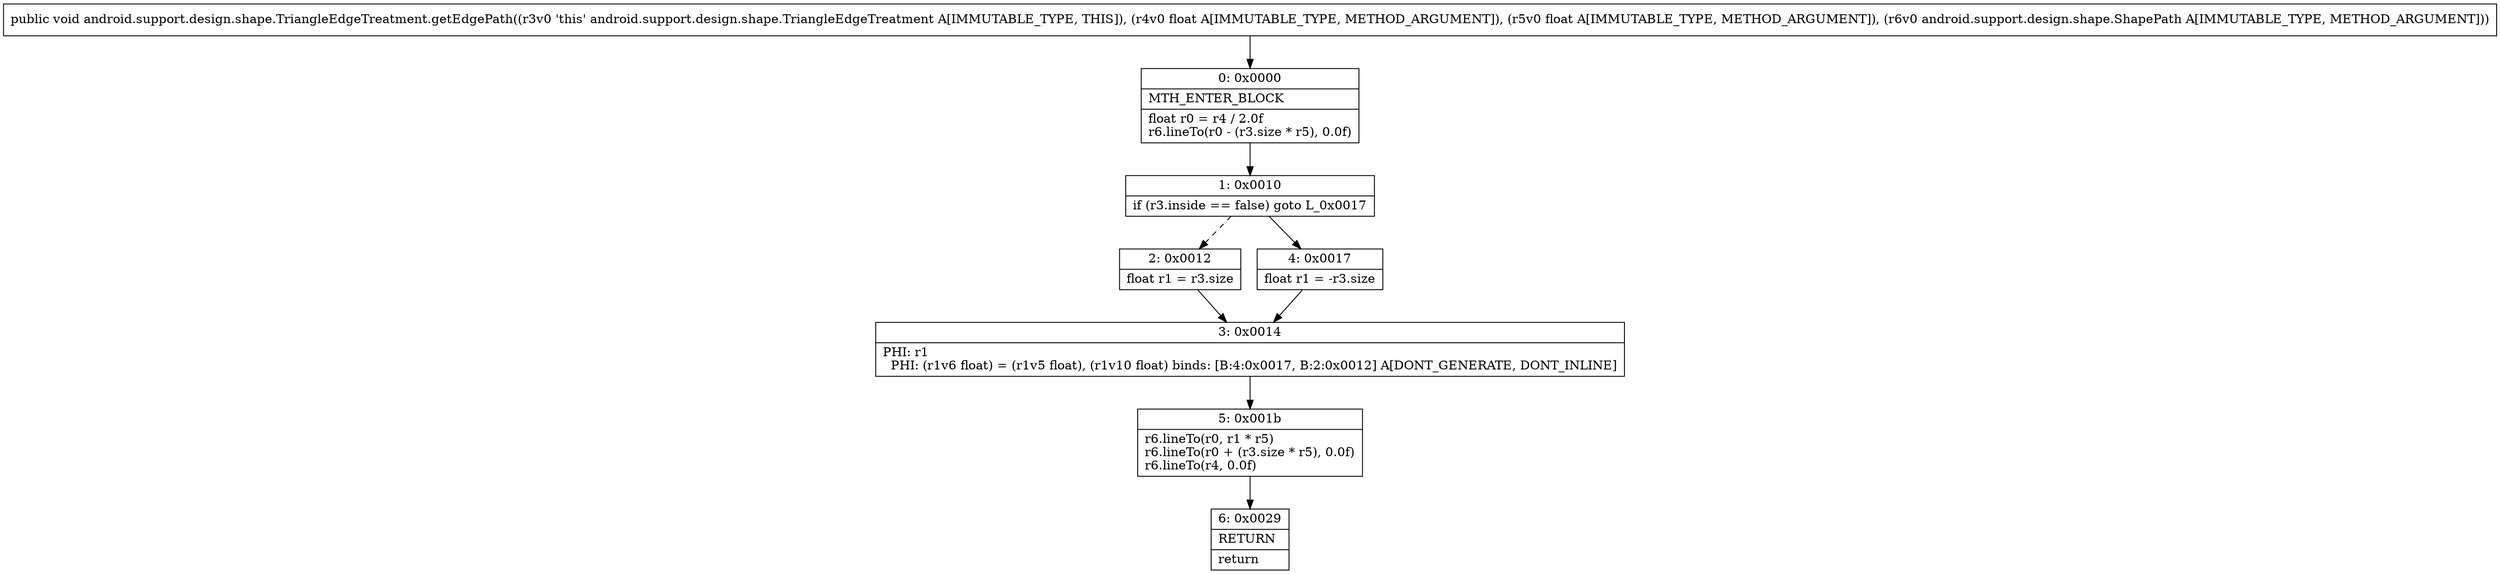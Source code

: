 digraph "CFG forandroid.support.design.shape.TriangleEdgeTreatment.getEdgePath(FFLandroid\/support\/design\/shape\/ShapePath;)V" {
Node_0 [shape=record,label="{0\:\ 0x0000|MTH_ENTER_BLOCK\l|float r0 = r4 \/ 2.0f\lr6.lineTo(r0 \- (r3.size * r5), 0.0f)\l}"];
Node_1 [shape=record,label="{1\:\ 0x0010|if (r3.inside == false) goto L_0x0017\l}"];
Node_2 [shape=record,label="{2\:\ 0x0012|float r1 = r3.size\l}"];
Node_3 [shape=record,label="{3\:\ 0x0014|PHI: r1 \l  PHI: (r1v6 float) = (r1v5 float), (r1v10 float) binds: [B:4:0x0017, B:2:0x0012] A[DONT_GENERATE, DONT_INLINE]\l}"];
Node_4 [shape=record,label="{4\:\ 0x0017|float r1 = \-r3.size\l}"];
Node_5 [shape=record,label="{5\:\ 0x001b|r6.lineTo(r0, r1 * r5)\lr6.lineTo(r0 + (r3.size * r5), 0.0f)\lr6.lineTo(r4, 0.0f)\l}"];
Node_6 [shape=record,label="{6\:\ 0x0029|RETURN\l|return\l}"];
MethodNode[shape=record,label="{public void android.support.design.shape.TriangleEdgeTreatment.getEdgePath((r3v0 'this' android.support.design.shape.TriangleEdgeTreatment A[IMMUTABLE_TYPE, THIS]), (r4v0 float A[IMMUTABLE_TYPE, METHOD_ARGUMENT]), (r5v0 float A[IMMUTABLE_TYPE, METHOD_ARGUMENT]), (r6v0 android.support.design.shape.ShapePath A[IMMUTABLE_TYPE, METHOD_ARGUMENT])) }"];
MethodNode -> Node_0;
Node_0 -> Node_1;
Node_1 -> Node_2[style=dashed];
Node_1 -> Node_4;
Node_2 -> Node_3;
Node_3 -> Node_5;
Node_4 -> Node_3;
Node_5 -> Node_6;
}

